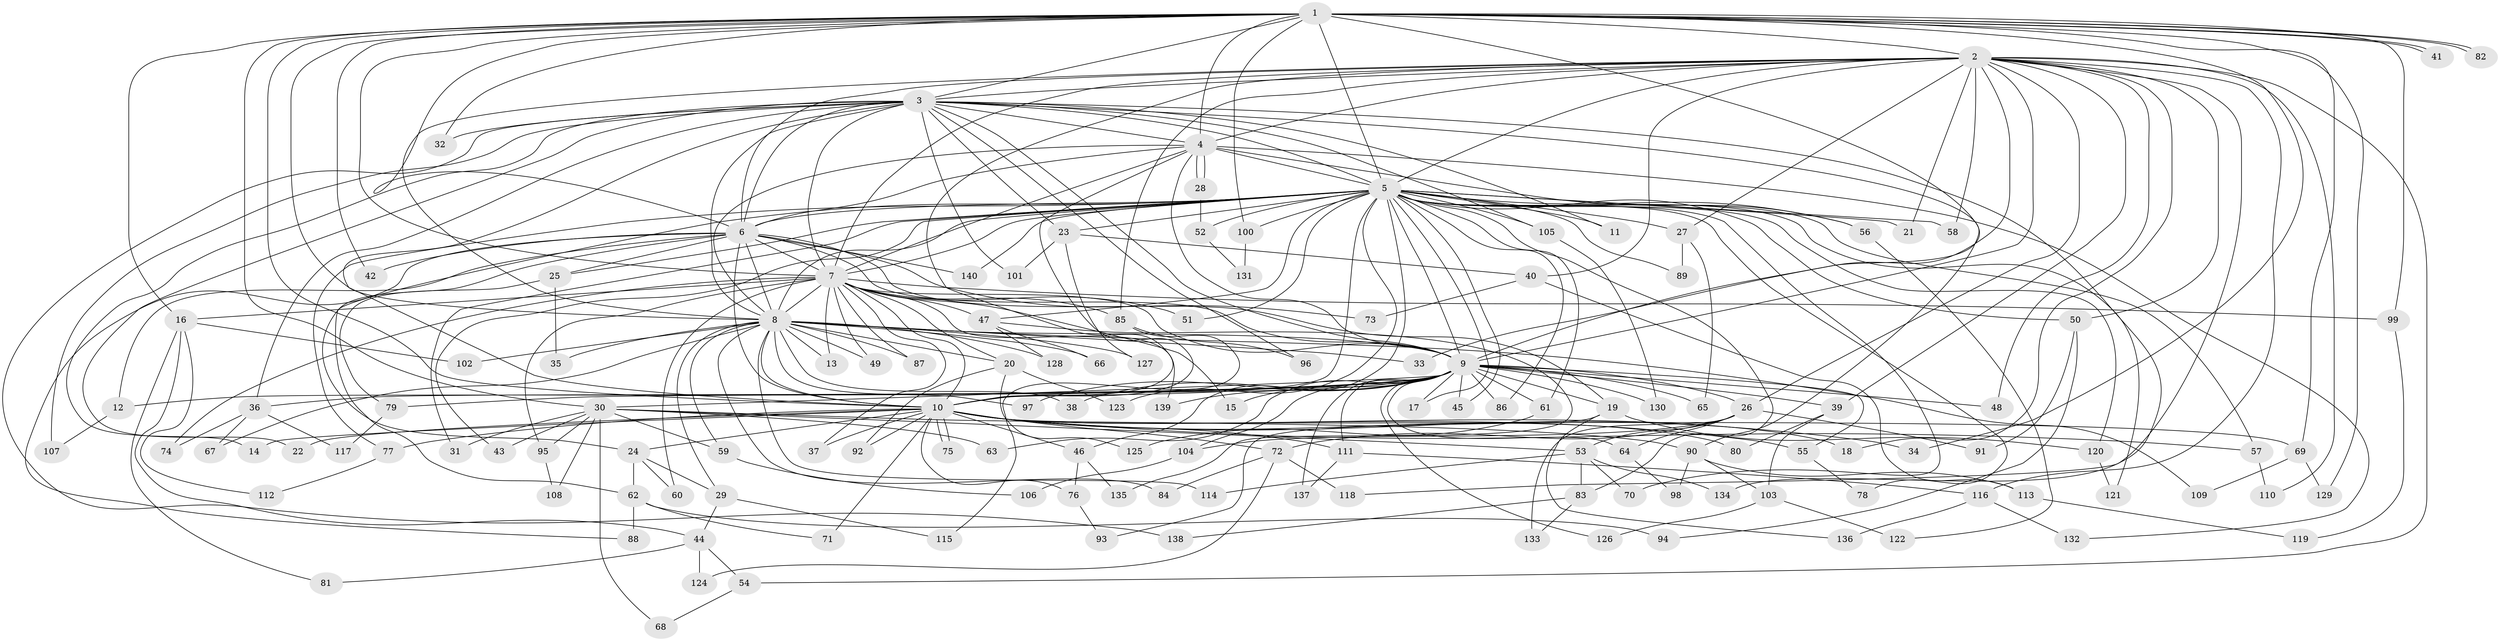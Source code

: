 // Generated by graph-tools (version 1.1) at 2025/10/02/27/25 16:10:59]
// undirected, 140 vertices, 305 edges
graph export_dot {
graph [start="1"]
  node [color=gray90,style=filled];
  1;
  2;
  3;
  4;
  5;
  6;
  7;
  8;
  9;
  10;
  11;
  12;
  13;
  14;
  15;
  16;
  17;
  18;
  19;
  20;
  21;
  22;
  23;
  24;
  25;
  26;
  27;
  28;
  29;
  30;
  31;
  32;
  33;
  34;
  35;
  36;
  37;
  38;
  39;
  40;
  41;
  42;
  43;
  44;
  45;
  46;
  47;
  48;
  49;
  50;
  51;
  52;
  53;
  54;
  55;
  56;
  57;
  58;
  59;
  60;
  61;
  62;
  63;
  64;
  65;
  66;
  67;
  68;
  69;
  70;
  71;
  72;
  73;
  74;
  75;
  76;
  77;
  78;
  79;
  80;
  81;
  82;
  83;
  84;
  85;
  86;
  87;
  88;
  89;
  90;
  91;
  92;
  93;
  94;
  95;
  96;
  97;
  98;
  99;
  100;
  101;
  102;
  103;
  104;
  105;
  106;
  107;
  108;
  109;
  110;
  111;
  112;
  113;
  114;
  115;
  116;
  117;
  118;
  119;
  120;
  121;
  122;
  123;
  124;
  125;
  126;
  127;
  128;
  129;
  130;
  131;
  132;
  133;
  134;
  135;
  136;
  137;
  138;
  139;
  140;
  1 -- 2;
  1 -- 3;
  1 -- 4;
  1 -- 5;
  1 -- 6;
  1 -- 7;
  1 -- 8;
  1 -- 9;
  1 -- 10;
  1 -- 16;
  1 -- 30;
  1 -- 32;
  1 -- 34;
  1 -- 41;
  1 -- 41;
  1 -- 42;
  1 -- 69;
  1 -- 82;
  1 -- 82;
  1 -- 99;
  1 -- 100;
  1 -- 129;
  2 -- 3;
  2 -- 4;
  2 -- 5;
  2 -- 6;
  2 -- 7;
  2 -- 8;
  2 -- 9;
  2 -- 10;
  2 -- 18;
  2 -- 21;
  2 -- 26;
  2 -- 27;
  2 -- 33;
  2 -- 39;
  2 -- 40;
  2 -- 48;
  2 -- 50;
  2 -- 54;
  2 -- 58;
  2 -- 85;
  2 -- 110;
  2 -- 116;
  2 -- 118;
  3 -- 4;
  3 -- 5;
  3 -- 6;
  3 -- 7;
  3 -- 8;
  3 -- 9;
  3 -- 10;
  3 -- 11;
  3 -- 14;
  3 -- 22;
  3 -- 23;
  3 -- 32;
  3 -- 36;
  3 -- 90;
  3 -- 96;
  3 -- 101;
  3 -- 105;
  3 -- 107;
  3 -- 134;
  3 -- 138;
  4 -- 5;
  4 -- 6;
  4 -- 7;
  4 -- 8;
  4 -- 9;
  4 -- 10;
  4 -- 28;
  4 -- 28;
  4 -- 56;
  4 -- 132;
  5 -- 6;
  5 -- 7;
  5 -- 8;
  5 -- 9;
  5 -- 10;
  5 -- 11;
  5 -- 17;
  5 -- 21;
  5 -- 23;
  5 -- 25;
  5 -- 27;
  5 -- 31;
  5 -- 43;
  5 -- 45;
  5 -- 46;
  5 -- 47;
  5 -- 50;
  5 -- 51;
  5 -- 52;
  5 -- 56;
  5 -- 57;
  5 -- 58;
  5 -- 61;
  5 -- 62;
  5 -- 70;
  5 -- 77;
  5 -- 78;
  5 -- 83;
  5 -- 86;
  5 -- 89;
  5 -- 100;
  5 -- 105;
  5 -- 120;
  5 -- 121;
  5 -- 123;
  5 -- 140;
  6 -- 7;
  6 -- 8;
  6 -- 9;
  6 -- 10;
  6 -- 12;
  6 -- 19;
  6 -- 24;
  6 -- 25;
  6 -- 42;
  6 -- 73;
  6 -- 88;
  6 -- 140;
  7 -- 8;
  7 -- 9;
  7 -- 10;
  7 -- 13;
  7 -- 15;
  7 -- 16;
  7 -- 20;
  7 -- 37;
  7 -- 47;
  7 -- 49;
  7 -- 51;
  7 -- 60;
  7 -- 74;
  7 -- 85;
  7 -- 87;
  7 -- 95;
  7 -- 99;
  7 -- 139;
  8 -- 9;
  8 -- 10;
  8 -- 13;
  8 -- 20;
  8 -- 29;
  8 -- 33;
  8 -- 35;
  8 -- 38;
  8 -- 49;
  8 -- 59;
  8 -- 66;
  8 -- 67;
  8 -- 84;
  8 -- 87;
  8 -- 97;
  8 -- 102;
  8 -- 109;
  8 -- 114;
  8 -- 127;
  8 -- 128;
  9 -- 10;
  9 -- 12;
  9 -- 15;
  9 -- 17;
  9 -- 19;
  9 -- 26;
  9 -- 30;
  9 -- 36;
  9 -- 38;
  9 -- 39;
  9 -- 45;
  9 -- 48;
  9 -- 55;
  9 -- 61;
  9 -- 63;
  9 -- 64;
  9 -- 65;
  9 -- 79;
  9 -- 86;
  9 -- 97;
  9 -- 104;
  9 -- 111;
  9 -- 126;
  9 -- 130;
  9 -- 137;
  9 -- 139;
  10 -- 14;
  10 -- 18;
  10 -- 22;
  10 -- 24;
  10 -- 34;
  10 -- 37;
  10 -- 46;
  10 -- 55;
  10 -- 57;
  10 -- 69;
  10 -- 71;
  10 -- 72;
  10 -- 75;
  10 -- 75;
  10 -- 76;
  10 -- 77;
  10 -- 80;
  10 -- 92;
  10 -- 111;
  12 -- 107;
  16 -- 44;
  16 -- 81;
  16 -- 102;
  16 -- 112;
  19 -- 93;
  19 -- 120;
  19 -- 136;
  20 -- 92;
  20 -- 123;
  20 -- 125;
  23 -- 40;
  23 -- 101;
  23 -- 127;
  24 -- 29;
  24 -- 60;
  24 -- 62;
  25 -- 35;
  25 -- 79;
  26 -- 53;
  26 -- 64;
  26 -- 72;
  26 -- 91;
  26 -- 104;
  26 -- 133;
  27 -- 65;
  27 -- 89;
  28 -- 52;
  29 -- 44;
  29 -- 115;
  30 -- 31;
  30 -- 43;
  30 -- 53;
  30 -- 59;
  30 -- 63;
  30 -- 68;
  30 -- 90;
  30 -- 95;
  30 -- 108;
  36 -- 67;
  36 -- 74;
  36 -- 117;
  39 -- 80;
  39 -- 103;
  40 -- 73;
  40 -- 113;
  44 -- 54;
  44 -- 81;
  44 -- 124;
  46 -- 76;
  46 -- 135;
  47 -- 66;
  47 -- 128;
  47 -- 135;
  50 -- 91;
  50 -- 94;
  52 -- 131;
  53 -- 70;
  53 -- 83;
  53 -- 114;
  53 -- 134;
  54 -- 68;
  55 -- 78;
  56 -- 122;
  57 -- 110;
  59 -- 106;
  61 -- 125;
  62 -- 71;
  62 -- 88;
  62 -- 94;
  64 -- 98;
  69 -- 109;
  69 -- 129;
  72 -- 84;
  72 -- 118;
  72 -- 124;
  76 -- 93;
  77 -- 112;
  79 -- 117;
  83 -- 133;
  83 -- 138;
  85 -- 96;
  85 -- 115;
  90 -- 98;
  90 -- 103;
  90 -- 113;
  95 -- 108;
  99 -- 119;
  100 -- 131;
  103 -- 122;
  103 -- 126;
  104 -- 106;
  105 -- 130;
  111 -- 116;
  111 -- 137;
  113 -- 119;
  116 -- 132;
  116 -- 136;
  120 -- 121;
}
